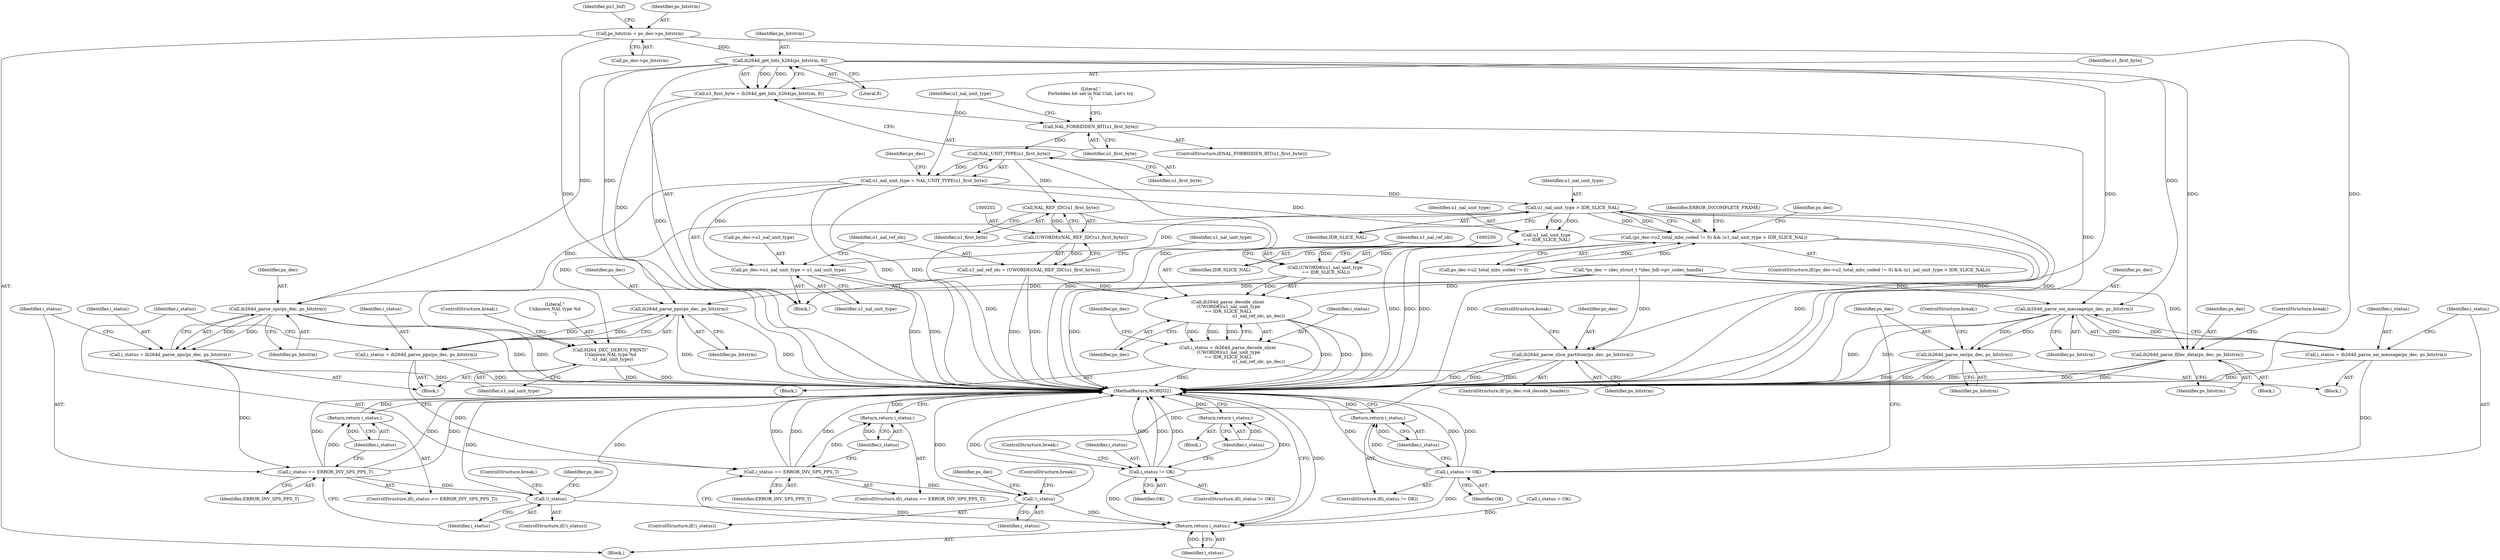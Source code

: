 digraph "0_Android_a78887bcffbc2995cf9ed72e0697acf560875e9e_0@pointer" {
"1000168" [label="(Call,ih264d_get_bits_h264(ps_bitstrm, 8))"];
"1000143" [label="(Call,ps_bitstrm = ps_dec->ps_bitstrm)"];
"1000166" [label="(Call,u1_first_byte = ih264d_get_bits_h264(ps_bitstrm, 8))"];
"1000172" [label="(Call,NAL_FORBIDDEN_BIT(u1_first_byte))"];
"1000179" [label="(Call,NAL_UNIT_TYPE(u1_first_byte))"];
"1000177" [label="(Call,u1_nal_unit_type = NAL_UNIT_TYPE(u1_first_byte))"];
"1000188" [label="(Call,u1_nal_unit_type > IDR_SLICE_NAL)"];
"1000182" [label="(Call,(ps_dec->u2_total_mbs_coded != 0) && (u1_nal_unit_type > IDR_SLICE_NAL))"];
"1000194" [label="(Call,ps_dec->u1_nal_unit_type = u1_nal_unit_type)"];
"1000251" [label="(Call,u1_nal_unit_type\n == IDR_SLICE_NAL)"];
"1000249" [label="(Call,(UWORD8)(u1_nal_unit_type\n == IDR_SLICE_NAL))"];
"1000248" [label="(Call,ih264d_parse_decode_slice(\n (UWORD8)(u1_nal_unit_type\n == IDR_SLICE_NAL),\n                                            u1_nal_ref_idc, ps_dec))"];
"1000246" [label="(Call,i_status = ih264d_parse_decode_slice(\n (UWORD8)(u1_nal_unit_type\n == IDR_SLICE_NAL),\n                                            u1_nal_ref_idc, ps_dec))"];
"1000279" [label="(Call,i_status != OK)"];
"1000283" [label="(Return,return i_status;)"];
"1000402" [label="(Return,return i_status;)"];
"1000398" [label="(Call,H264_DEC_DEBUG_PRINT(\"\nUnknown NAL type %d\n\", u1_nal_unit_type))"];
"1000203" [label="(Call,NAL_REF_IDC(u1_first_byte))"];
"1000201" [label="(Call,(UWORD8)(NAL_REF_IDC(u1_first_byte)))"];
"1000199" [label="(Call,u1_nal_ref_idc = (UWORD8)(NAL_REF_IDC(u1_first_byte)))"];
"1000216" [label="(Call,ih264d_parse_slice_partition(ps_dec, ps_bitstrm))"];
"1000303" [label="(Call,ih264d_parse_sei_message(ps_dec, ps_bitstrm))"];
"1000301" [label="(Call,i_status = ih264d_parse_sei_message(ps_dec, ps_bitstrm))"];
"1000307" [label="(Call,i_status != OK)"];
"1000310" [label="(Return,return i_status;)"];
"1000312" [label="(Call,ih264d_parse_sei(ps_dec, ps_bitstrm))"];
"1000323" [label="(Call,ih264d_parse_sps(ps_dec, ps_bitstrm))"];
"1000321" [label="(Call,i_status = ih264d_parse_sps(ps_dec, ps_bitstrm))"];
"1000327" [label="(Call,i_status == ERROR_INV_SPS_PPS_T)"];
"1000330" [label="(Return,return i_status;)"];
"1000333" [label="(Call,!i_status)"];
"1000348" [label="(Call,ih264d_parse_pps(ps_dec, ps_bitstrm))"];
"1000346" [label="(Call,i_status = ih264d_parse_pps(ps_dec, ps_bitstrm))"];
"1000352" [label="(Call,i_status == ERROR_INV_SPS_PPS_T)"];
"1000355" [label="(Return,return i_status;)"];
"1000358" [label="(Call,!i_status)"];
"1000393" [label="(Call,ih264d_parse_filler_data(ps_dec, ps_bitstrm))"];
"1000334" [label="(Identifier,i_status)"];
"1000219" [label="(ControlStructure,break;)"];
"1000253" [label="(Identifier,IDR_SLICE_NAL)"];
"1000211" [label="(ControlStructure,if(!ps_dec->i4_decode_header))"];
"1000246" [label="(Call,i_status = ih264d_parse_decode_slice(\n (UWORD8)(u1_nal_unit_type\n == IDR_SLICE_NAL),\n                                            u1_nal_ref_idc, ps_dec))"];
"1000251" [label="(Call,u1_nal_unit_type\n == IDR_SLICE_NAL)"];
"1000216" [label="(Call,ih264d_parse_slice_partition(ps_dec, ps_bitstrm))"];
"1000325" [label="(Identifier,ps_bitstrm)"];
"1000392" [label="(Block,)"];
"1000402" [label="(Return,return i_status;)"];
"1000333" [label="(Call,!i_status)"];
"1000358" [label="(Call,!i_status)"];
"1000167" [label="(Identifier,u1_first_byte)"];
"1000201" [label="(Call,(UWORD8)(NAL_REF_IDC(u1_first_byte)))"];
"1000324" [label="(Identifier,ps_dec)"];
"1000296" [label="(Block,)"];
"1000404" [label="(MethodReturn,WORD32)"];
"1000289" [label="(ControlStructure,break;)"];
"1000346" [label="(Call,i_status = ih264d_parse_pps(ps_dec, ps_bitstrm))"];
"1000315" [label="(ControlStructure,break;)"];
"1000302" [label="(Identifier,i_status)"];
"1000284" [label="(Identifier,i_status)"];
"1000332" [label="(ControlStructure,if(!i_status))"];
"1000177" [label="(Call,u1_nal_unit_type = NAL_UNIT_TYPE(u1_first_byte))"];
"1000331" [label="(Identifier,i_status)"];
"1000112" [label="(Block,)"];
"1000179" [label="(Call,NAL_UNIT_TYPE(u1_first_byte))"];
"1000195" [label="(Call,ps_dec->u1_nal_unit_type)"];
"1000357" [label="(ControlStructure,if(!i_status))"];
"1000306" [label="(ControlStructure,if(i_status != OK))"];
"1000193" [label="(Identifier,ERROR_INCOMPLETE_FRAME)"];
"1000322" [label="(Identifier,i_status)"];
"1000149" [label="(Identifier,pu1_buf)"];
"1000311" [label="(Identifier,i_status)"];
"1000169" [label="(Identifier,ps_bitstrm)"];
"1000172" [label="(Call,NAL_FORBIDDEN_BIT(u1_first_byte))"];
"1000283" [label="(Return,return i_status;)"];
"1000398" [label="(Call,H264_DEC_DEBUG_PRINT(\"\nUnknown NAL type %d\n\", u1_nal_unit_type))"];
"1000394" [label="(Identifier,ps_dec)"];
"1000401" [label="(ControlStructure,break;)"];
"1000312" [label="(Call,ih264d_parse_sei(ps_dec, ps_bitstrm))"];
"1000115" [label="(Call,*ps_dec = (dec_struct_t *)dec_hdl->pv_codec_handle)"];
"1000173" [label="(Identifier,u1_first_byte)"];
"1000206" [label="(Identifier,u1_nal_unit_type)"];
"1000280" [label="(Identifier,i_status)"];
"1000176" [label="(Literal,\"\nForbidden bit set in Nal Unit, Let's try\n\")"];
"1000352" [label="(Call,i_status == ERROR_INV_SPS_PPS_T)"];
"1000301" [label="(Call,i_status = ih264d_parse_sei_message(ps_dec, ps_bitstrm))"];
"1000166" [label="(Call,u1_first_byte = ih264d_get_bits_h264(ps_bitstrm, 8))"];
"1000248" [label="(Call,ih264d_parse_decode_slice(\n (UWORD8)(u1_nal_unit_type\n == IDR_SLICE_NAL),\n                                            u1_nal_ref_idc, ps_dec))"];
"1000354" [label="(Identifier,ERROR_INV_SPS_PPS_T)"];
"1000351" [label="(ControlStructure,if(i_status == ERROR_INV_SPS_PPS_T))"];
"1000305" [label="(Identifier,ps_bitstrm)"];
"1000194" [label="(Call,ps_dec->u1_nal_unit_type = u1_nal_unit_type)"];
"1000353" [label="(Identifier,i_status)"];
"1000314" [label="(Identifier,ps_bitstrm)"];
"1000255" [label="(Identifier,ps_dec)"];
"1000217" [label="(Identifier,ps_dec)"];
"1000183" [label="(Call,ps_dec->u2_total_mbs_coded != 0)"];
"1000350" [label="(Identifier,ps_bitstrm)"];
"1000310" [label="(Return,return i_status;)"];
"1000254" [label="(Identifier,u1_nal_ref_idc)"];
"1000323" [label="(Call,ih264d_parse_sps(ps_dec, ps_bitstrm))"];
"1000282" [label="(Block,)"];
"1000307" [label="(Call,i_status != OK)"];
"1000328" [label="(Identifier,i_status)"];
"1000281" [label="(Identifier,OK)"];
"1000171" [label="(ControlStructure,if(NAL_FORBIDDEN_BIT(u1_first_byte)))"];
"1000326" [label="(ControlStructure,if(i_status == ERROR_INV_SPS_PPS_T))"];
"1000144" [label="(Identifier,ps_bitstrm)"];
"1000189" [label="(Identifier,u1_nal_unit_type)"];
"1000247" [label="(Identifier,i_status)"];
"1000303" [label="(Call,ih264d_parse_sei_message(ps_dec, ps_bitstrm))"];
"1000313" [label="(Identifier,ps_dec)"];
"1000260" [label="(Identifier,ps_dec)"];
"1000252" [label="(Identifier,u1_nal_unit_type)"];
"1000168" [label="(Call,ih264d_get_bits_h264(ps_bitstrm, 8))"];
"1000308" [label="(Identifier,i_status)"];
"1000355" [label="(Return,return i_status;)"];
"1000340" [label="(ControlStructure,break;)"];
"1000190" [label="(Identifier,IDR_SLICE_NAL)"];
"1000327" [label="(Call,i_status == ERROR_INV_SPS_PPS_T)"];
"1000393" [label="(Call,ih264d_parse_filler_data(ps_dec, ps_bitstrm))"];
"1000348" [label="(Call,ih264d_parse_pps(ps_dec, ps_bitstrm))"];
"1000204" [label="(Identifier,u1_first_byte)"];
"1000396" [label="(ControlStructure,break;)"];
"1000140" [label="(Call,i_status = OK)"];
"1000153" [label="(Block,)"];
"1000347" [label="(Identifier,i_status)"];
"1000145" [label="(Call,ps_dec->ps_bitstrm)"];
"1000362" [label="(Identifier,ps_dec)"];
"1000403" [label="(Identifier,i_status)"];
"1000199" [label="(Call,u1_nal_ref_idc = (UWORD8)(NAL_REF_IDC(u1_first_byte)))"];
"1000218" [label="(Identifier,ps_bitstrm)"];
"1000170" [label="(Literal,8)"];
"1000321" [label="(Call,i_status = ih264d_parse_sps(ps_dec, ps_bitstrm))"];
"1000359" [label="(Identifier,i_status)"];
"1000200" [label="(Identifier,u1_nal_ref_idc)"];
"1000207" [label="(Block,)"];
"1000349" [label="(Identifier,ps_dec)"];
"1000400" [label="(Identifier,u1_nal_unit_type)"];
"1000203" [label="(Call,NAL_REF_IDC(u1_first_byte))"];
"1000356" [label="(Identifier,i_status)"];
"1000395" [label="(Identifier,ps_bitstrm)"];
"1000143" [label="(Call,ps_bitstrm = ps_dec->ps_bitstrm)"];
"1000180" [label="(Identifier,u1_first_byte)"];
"1000399" [label="(Literal,\"\nUnknown NAL type %d\n\")"];
"1000185" [label="(Identifier,ps_dec)"];
"1000236" [label="(Block,)"];
"1000181" [label="(ControlStructure,if((ps_dec->u2_total_mbs_coded != 0) && (u1_nal_unit_type > IDR_SLICE_NAL)))"];
"1000198" [label="(Identifier,u1_nal_unit_type)"];
"1000304" [label="(Identifier,ps_dec)"];
"1000188" [label="(Call,u1_nal_unit_type > IDR_SLICE_NAL)"];
"1000196" [label="(Identifier,ps_dec)"];
"1000329" [label="(Identifier,ERROR_INV_SPS_PPS_T)"];
"1000365" [label="(ControlStructure,break;)"];
"1000330" [label="(Return,return i_status;)"];
"1000178" [label="(Identifier,u1_nal_unit_type)"];
"1000278" [label="(ControlStructure,if(i_status != OK))"];
"1000182" [label="(Call,(ps_dec->u2_total_mbs_coded != 0) && (u1_nal_unit_type > IDR_SLICE_NAL))"];
"1000279" [label="(Call,i_status != OK)"];
"1000337" [label="(Identifier,ps_dec)"];
"1000249" [label="(Call,(UWORD8)(u1_nal_unit_type\n == IDR_SLICE_NAL))"];
"1000309" [label="(Identifier,OK)"];
"1000168" -> "1000166"  [label="AST: "];
"1000168" -> "1000170"  [label="CFG: "];
"1000169" -> "1000168"  [label="AST: "];
"1000170" -> "1000168"  [label="AST: "];
"1000166" -> "1000168"  [label="CFG: "];
"1000168" -> "1000404"  [label="DDG: "];
"1000168" -> "1000166"  [label="DDG: "];
"1000168" -> "1000166"  [label="DDG: "];
"1000143" -> "1000168"  [label="DDG: "];
"1000168" -> "1000216"  [label="DDG: "];
"1000168" -> "1000303"  [label="DDG: "];
"1000168" -> "1000323"  [label="DDG: "];
"1000168" -> "1000348"  [label="DDG: "];
"1000168" -> "1000393"  [label="DDG: "];
"1000143" -> "1000112"  [label="AST: "];
"1000143" -> "1000145"  [label="CFG: "];
"1000144" -> "1000143"  [label="AST: "];
"1000145" -> "1000143"  [label="AST: "];
"1000149" -> "1000143"  [label="CFG: "];
"1000143" -> "1000404"  [label="DDG: "];
"1000143" -> "1000404"  [label="DDG: "];
"1000166" -> "1000153"  [label="AST: "];
"1000167" -> "1000166"  [label="AST: "];
"1000173" -> "1000166"  [label="CFG: "];
"1000166" -> "1000404"  [label="DDG: "];
"1000166" -> "1000172"  [label="DDG: "];
"1000172" -> "1000171"  [label="AST: "];
"1000172" -> "1000173"  [label="CFG: "];
"1000173" -> "1000172"  [label="AST: "];
"1000176" -> "1000172"  [label="CFG: "];
"1000178" -> "1000172"  [label="CFG: "];
"1000172" -> "1000404"  [label="DDG: "];
"1000172" -> "1000179"  [label="DDG: "];
"1000179" -> "1000177"  [label="AST: "];
"1000179" -> "1000180"  [label="CFG: "];
"1000180" -> "1000179"  [label="AST: "];
"1000177" -> "1000179"  [label="CFG: "];
"1000179" -> "1000404"  [label="DDG: "];
"1000179" -> "1000177"  [label="DDG: "];
"1000179" -> "1000203"  [label="DDG: "];
"1000177" -> "1000153"  [label="AST: "];
"1000178" -> "1000177"  [label="AST: "];
"1000185" -> "1000177"  [label="CFG: "];
"1000177" -> "1000404"  [label="DDG: "];
"1000177" -> "1000404"  [label="DDG: "];
"1000177" -> "1000188"  [label="DDG: "];
"1000177" -> "1000194"  [label="DDG: "];
"1000177" -> "1000251"  [label="DDG: "];
"1000177" -> "1000398"  [label="DDG: "];
"1000188" -> "1000182"  [label="AST: "];
"1000188" -> "1000190"  [label="CFG: "];
"1000189" -> "1000188"  [label="AST: "];
"1000190" -> "1000188"  [label="AST: "];
"1000182" -> "1000188"  [label="CFG: "];
"1000188" -> "1000404"  [label="DDG: "];
"1000188" -> "1000404"  [label="DDG: "];
"1000188" -> "1000182"  [label="DDG: "];
"1000188" -> "1000182"  [label="DDG: "];
"1000188" -> "1000194"  [label="DDG: "];
"1000188" -> "1000251"  [label="DDG: "];
"1000188" -> "1000251"  [label="DDG: "];
"1000188" -> "1000398"  [label="DDG: "];
"1000182" -> "1000181"  [label="AST: "];
"1000182" -> "1000183"  [label="CFG: "];
"1000183" -> "1000182"  [label="AST: "];
"1000193" -> "1000182"  [label="CFG: "];
"1000196" -> "1000182"  [label="CFG: "];
"1000182" -> "1000404"  [label="DDG: "];
"1000182" -> "1000404"  [label="DDG: "];
"1000182" -> "1000404"  [label="DDG: "];
"1000183" -> "1000182"  [label="DDG: "];
"1000183" -> "1000182"  [label="DDG: "];
"1000194" -> "1000153"  [label="AST: "];
"1000194" -> "1000198"  [label="CFG: "];
"1000195" -> "1000194"  [label="AST: "];
"1000198" -> "1000194"  [label="AST: "];
"1000200" -> "1000194"  [label="CFG: "];
"1000194" -> "1000404"  [label="DDG: "];
"1000194" -> "1000404"  [label="DDG: "];
"1000251" -> "1000249"  [label="AST: "];
"1000251" -> "1000253"  [label="CFG: "];
"1000252" -> "1000251"  [label="AST: "];
"1000253" -> "1000251"  [label="AST: "];
"1000249" -> "1000251"  [label="CFG: "];
"1000251" -> "1000404"  [label="DDG: "];
"1000251" -> "1000404"  [label="DDG: "];
"1000251" -> "1000249"  [label="DDG: "];
"1000251" -> "1000249"  [label="DDG: "];
"1000249" -> "1000248"  [label="AST: "];
"1000250" -> "1000249"  [label="AST: "];
"1000254" -> "1000249"  [label="CFG: "];
"1000249" -> "1000404"  [label="DDG: "];
"1000249" -> "1000248"  [label="DDG: "];
"1000248" -> "1000246"  [label="AST: "];
"1000248" -> "1000255"  [label="CFG: "];
"1000254" -> "1000248"  [label="AST: "];
"1000255" -> "1000248"  [label="AST: "];
"1000246" -> "1000248"  [label="CFG: "];
"1000248" -> "1000404"  [label="DDG: "];
"1000248" -> "1000404"  [label="DDG: "];
"1000248" -> "1000404"  [label="DDG: "];
"1000248" -> "1000246"  [label="DDG: "];
"1000248" -> "1000246"  [label="DDG: "];
"1000248" -> "1000246"  [label="DDG: "];
"1000199" -> "1000248"  [label="DDG: "];
"1000115" -> "1000248"  [label="DDG: "];
"1000246" -> "1000236"  [label="AST: "];
"1000247" -> "1000246"  [label="AST: "];
"1000260" -> "1000246"  [label="CFG: "];
"1000246" -> "1000404"  [label="DDG: "];
"1000246" -> "1000279"  [label="DDG: "];
"1000279" -> "1000278"  [label="AST: "];
"1000279" -> "1000281"  [label="CFG: "];
"1000280" -> "1000279"  [label="AST: "];
"1000281" -> "1000279"  [label="AST: "];
"1000284" -> "1000279"  [label="CFG: "];
"1000289" -> "1000279"  [label="CFG: "];
"1000279" -> "1000404"  [label="DDG: "];
"1000279" -> "1000404"  [label="DDG: "];
"1000279" -> "1000404"  [label="DDG: "];
"1000279" -> "1000283"  [label="DDG: "];
"1000279" -> "1000402"  [label="DDG: "];
"1000283" -> "1000282"  [label="AST: "];
"1000283" -> "1000284"  [label="CFG: "];
"1000284" -> "1000283"  [label="AST: "];
"1000404" -> "1000283"  [label="CFG: "];
"1000283" -> "1000404"  [label="DDG: "];
"1000284" -> "1000283"  [label="DDG: "];
"1000402" -> "1000112"  [label="AST: "];
"1000402" -> "1000403"  [label="CFG: "];
"1000403" -> "1000402"  [label="AST: "];
"1000404" -> "1000402"  [label="CFG: "];
"1000402" -> "1000404"  [label="DDG: "];
"1000403" -> "1000402"  [label="DDG: "];
"1000333" -> "1000402"  [label="DDG: "];
"1000140" -> "1000402"  [label="DDG: "];
"1000307" -> "1000402"  [label="DDG: "];
"1000358" -> "1000402"  [label="DDG: "];
"1000398" -> "1000207"  [label="AST: "];
"1000398" -> "1000400"  [label="CFG: "];
"1000399" -> "1000398"  [label="AST: "];
"1000400" -> "1000398"  [label="AST: "];
"1000401" -> "1000398"  [label="CFG: "];
"1000398" -> "1000404"  [label="DDG: "];
"1000398" -> "1000404"  [label="DDG: "];
"1000203" -> "1000201"  [label="AST: "];
"1000203" -> "1000204"  [label="CFG: "];
"1000204" -> "1000203"  [label="AST: "];
"1000201" -> "1000203"  [label="CFG: "];
"1000203" -> "1000404"  [label="DDG: "];
"1000203" -> "1000201"  [label="DDG: "];
"1000201" -> "1000199"  [label="AST: "];
"1000202" -> "1000201"  [label="AST: "];
"1000199" -> "1000201"  [label="CFG: "];
"1000201" -> "1000404"  [label="DDG: "];
"1000201" -> "1000199"  [label="DDG: "];
"1000199" -> "1000153"  [label="AST: "];
"1000200" -> "1000199"  [label="AST: "];
"1000206" -> "1000199"  [label="CFG: "];
"1000199" -> "1000404"  [label="DDG: "];
"1000199" -> "1000404"  [label="DDG: "];
"1000216" -> "1000211"  [label="AST: "];
"1000216" -> "1000218"  [label="CFG: "];
"1000217" -> "1000216"  [label="AST: "];
"1000218" -> "1000216"  [label="AST: "];
"1000219" -> "1000216"  [label="CFG: "];
"1000216" -> "1000404"  [label="DDG: "];
"1000216" -> "1000404"  [label="DDG: "];
"1000216" -> "1000404"  [label="DDG: "];
"1000115" -> "1000216"  [label="DDG: "];
"1000303" -> "1000301"  [label="AST: "];
"1000303" -> "1000305"  [label="CFG: "];
"1000304" -> "1000303"  [label="AST: "];
"1000305" -> "1000303"  [label="AST: "];
"1000301" -> "1000303"  [label="CFG: "];
"1000303" -> "1000404"  [label="DDG: "];
"1000303" -> "1000404"  [label="DDG: "];
"1000303" -> "1000301"  [label="DDG: "];
"1000303" -> "1000301"  [label="DDG: "];
"1000115" -> "1000303"  [label="DDG: "];
"1000303" -> "1000312"  [label="DDG: "];
"1000303" -> "1000312"  [label="DDG: "];
"1000301" -> "1000296"  [label="AST: "];
"1000302" -> "1000301"  [label="AST: "];
"1000308" -> "1000301"  [label="CFG: "];
"1000301" -> "1000404"  [label="DDG: "];
"1000301" -> "1000307"  [label="DDG: "];
"1000307" -> "1000306"  [label="AST: "];
"1000307" -> "1000309"  [label="CFG: "];
"1000308" -> "1000307"  [label="AST: "];
"1000309" -> "1000307"  [label="AST: "];
"1000311" -> "1000307"  [label="CFG: "];
"1000313" -> "1000307"  [label="CFG: "];
"1000307" -> "1000404"  [label="DDG: "];
"1000307" -> "1000404"  [label="DDG: "];
"1000307" -> "1000404"  [label="DDG: "];
"1000307" -> "1000310"  [label="DDG: "];
"1000310" -> "1000306"  [label="AST: "];
"1000310" -> "1000311"  [label="CFG: "];
"1000311" -> "1000310"  [label="AST: "];
"1000404" -> "1000310"  [label="CFG: "];
"1000310" -> "1000404"  [label="DDG: "];
"1000311" -> "1000310"  [label="DDG: "];
"1000312" -> "1000296"  [label="AST: "];
"1000312" -> "1000314"  [label="CFG: "];
"1000313" -> "1000312"  [label="AST: "];
"1000314" -> "1000312"  [label="AST: "];
"1000315" -> "1000312"  [label="CFG: "];
"1000312" -> "1000404"  [label="DDG: "];
"1000312" -> "1000404"  [label="DDG: "];
"1000312" -> "1000404"  [label="DDG: "];
"1000323" -> "1000321"  [label="AST: "];
"1000323" -> "1000325"  [label="CFG: "];
"1000324" -> "1000323"  [label="AST: "];
"1000325" -> "1000323"  [label="AST: "];
"1000321" -> "1000323"  [label="CFG: "];
"1000323" -> "1000404"  [label="DDG: "];
"1000323" -> "1000404"  [label="DDG: "];
"1000323" -> "1000321"  [label="DDG: "];
"1000323" -> "1000321"  [label="DDG: "];
"1000115" -> "1000323"  [label="DDG: "];
"1000321" -> "1000207"  [label="AST: "];
"1000322" -> "1000321"  [label="AST: "];
"1000328" -> "1000321"  [label="CFG: "];
"1000321" -> "1000404"  [label="DDG: "];
"1000321" -> "1000327"  [label="DDG: "];
"1000327" -> "1000326"  [label="AST: "];
"1000327" -> "1000329"  [label="CFG: "];
"1000328" -> "1000327"  [label="AST: "];
"1000329" -> "1000327"  [label="AST: "];
"1000331" -> "1000327"  [label="CFG: "];
"1000334" -> "1000327"  [label="CFG: "];
"1000327" -> "1000404"  [label="DDG: "];
"1000327" -> "1000404"  [label="DDG: "];
"1000327" -> "1000404"  [label="DDG: "];
"1000327" -> "1000330"  [label="DDG: "];
"1000327" -> "1000333"  [label="DDG: "];
"1000330" -> "1000326"  [label="AST: "];
"1000330" -> "1000331"  [label="CFG: "];
"1000331" -> "1000330"  [label="AST: "];
"1000404" -> "1000330"  [label="CFG: "];
"1000330" -> "1000404"  [label="DDG: "];
"1000331" -> "1000330"  [label="DDG: "];
"1000333" -> "1000332"  [label="AST: "];
"1000333" -> "1000334"  [label="CFG: "];
"1000334" -> "1000333"  [label="AST: "];
"1000337" -> "1000333"  [label="CFG: "];
"1000340" -> "1000333"  [label="CFG: "];
"1000333" -> "1000404"  [label="DDG: "];
"1000333" -> "1000404"  [label="DDG: "];
"1000348" -> "1000346"  [label="AST: "];
"1000348" -> "1000350"  [label="CFG: "];
"1000349" -> "1000348"  [label="AST: "];
"1000350" -> "1000348"  [label="AST: "];
"1000346" -> "1000348"  [label="CFG: "];
"1000348" -> "1000404"  [label="DDG: "];
"1000348" -> "1000404"  [label="DDG: "];
"1000348" -> "1000346"  [label="DDG: "];
"1000348" -> "1000346"  [label="DDG: "];
"1000115" -> "1000348"  [label="DDG: "];
"1000346" -> "1000207"  [label="AST: "];
"1000347" -> "1000346"  [label="AST: "];
"1000353" -> "1000346"  [label="CFG: "];
"1000346" -> "1000404"  [label="DDG: "];
"1000346" -> "1000352"  [label="DDG: "];
"1000352" -> "1000351"  [label="AST: "];
"1000352" -> "1000354"  [label="CFG: "];
"1000353" -> "1000352"  [label="AST: "];
"1000354" -> "1000352"  [label="AST: "];
"1000356" -> "1000352"  [label="CFG: "];
"1000359" -> "1000352"  [label="CFG: "];
"1000352" -> "1000404"  [label="DDG: "];
"1000352" -> "1000404"  [label="DDG: "];
"1000352" -> "1000404"  [label="DDG: "];
"1000352" -> "1000355"  [label="DDG: "];
"1000352" -> "1000358"  [label="DDG: "];
"1000355" -> "1000351"  [label="AST: "];
"1000355" -> "1000356"  [label="CFG: "];
"1000356" -> "1000355"  [label="AST: "];
"1000404" -> "1000355"  [label="CFG: "];
"1000355" -> "1000404"  [label="DDG: "];
"1000356" -> "1000355"  [label="DDG: "];
"1000358" -> "1000357"  [label="AST: "];
"1000358" -> "1000359"  [label="CFG: "];
"1000359" -> "1000358"  [label="AST: "];
"1000362" -> "1000358"  [label="CFG: "];
"1000365" -> "1000358"  [label="CFG: "];
"1000358" -> "1000404"  [label="DDG: "];
"1000358" -> "1000404"  [label="DDG: "];
"1000393" -> "1000392"  [label="AST: "];
"1000393" -> "1000395"  [label="CFG: "];
"1000394" -> "1000393"  [label="AST: "];
"1000395" -> "1000393"  [label="AST: "];
"1000396" -> "1000393"  [label="CFG: "];
"1000393" -> "1000404"  [label="DDG: "];
"1000393" -> "1000404"  [label="DDG: "];
"1000393" -> "1000404"  [label="DDG: "];
"1000115" -> "1000393"  [label="DDG: "];
}
